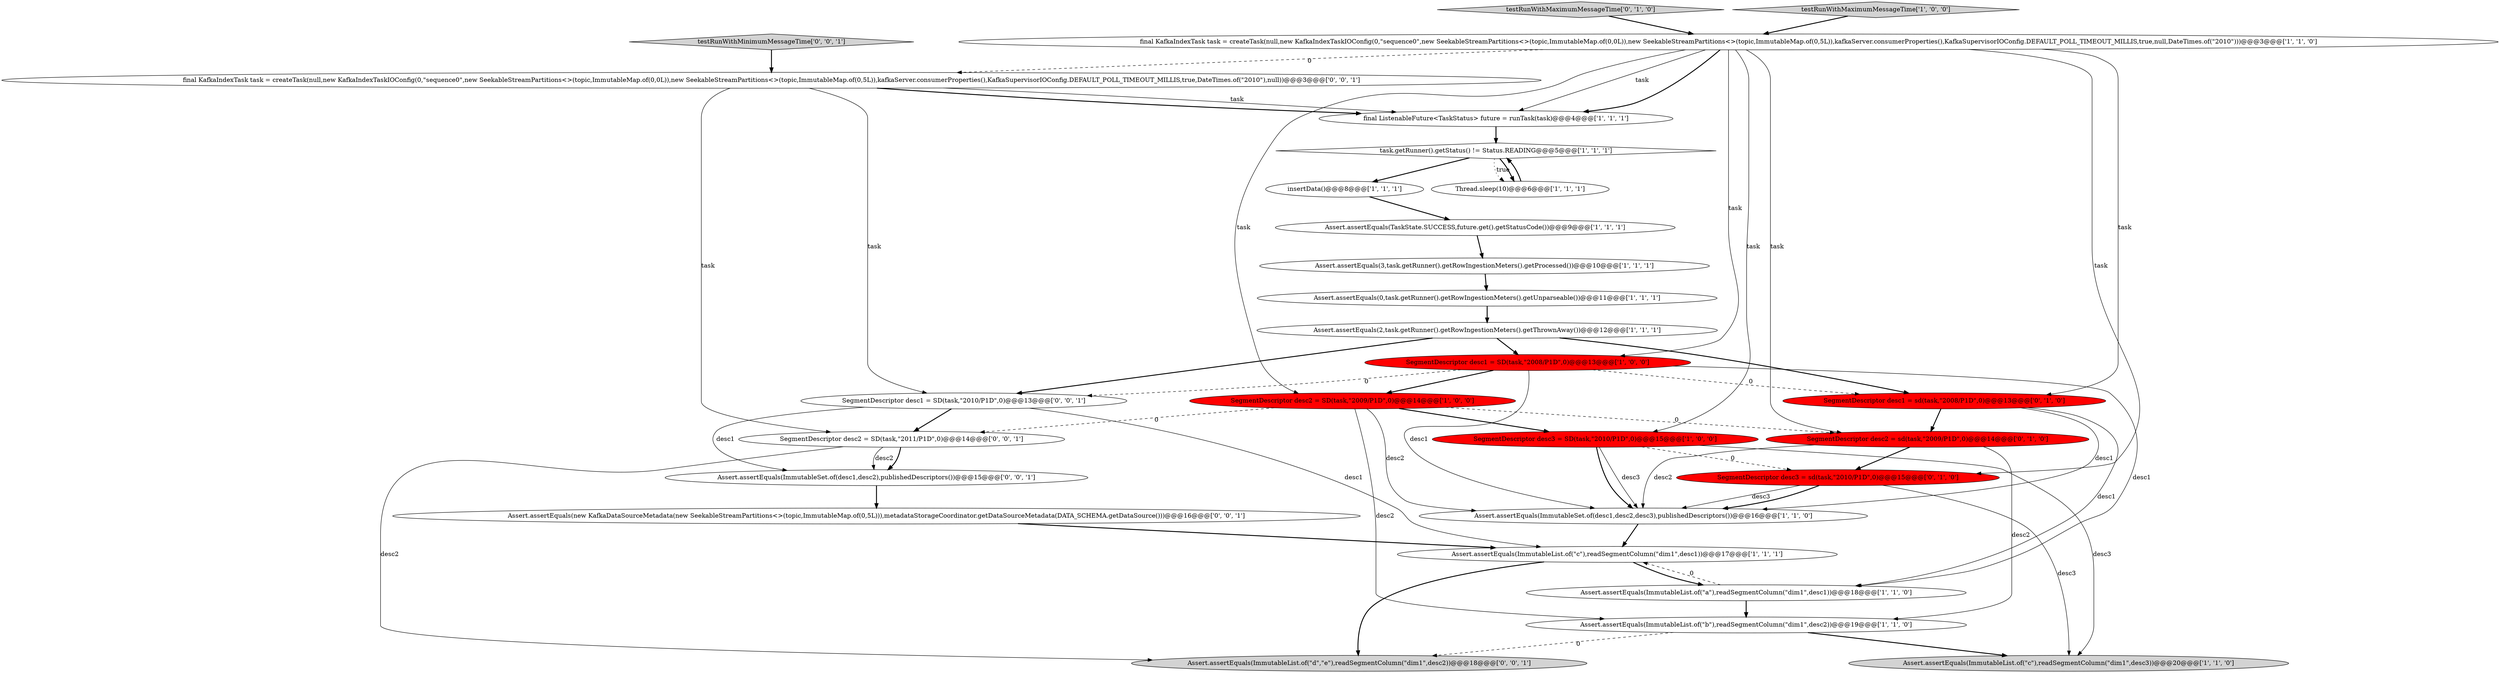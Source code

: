 digraph {
16 [style = filled, label = "Assert.assertEquals(ImmutableSet.of(desc1,desc2,desc3),publishedDescriptors())@@@16@@@['1', '1', '0']", fillcolor = white, shape = ellipse image = "AAA0AAABBB1BBB"];
23 [style = filled, label = "Assert.assertEquals(ImmutableSet.of(desc1,desc2),publishedDescriptors())@@@15@@@['0', '0', '1']", fillcolor = white, shape = ellipse image = "AAA0AAABBB3BBB"];
28 [style = filled, label = "SegmentDescriptor desc2 = SD(task,\"2011/P1D\",0)@@@14@@@['0', '0', '1']", fillcolor = white, shape = ellipse image = "AAA0AAABBB3BBB"];
12 [style = filled, label = "Assert.assertEquals(0,task.getRunner().getRowIngestionMeters().getUnparseable())@@@11@@@['1', '1', '1']", fillcolor = white, shape = ellipse image = "AAA0AAABBB1BBB"];
18 [style = filled, label = "SegmentDescriptor desc2 = sd(task,\"2009/P1D\",0)@@@14@@@['0', '1', '0']", fillcolor = red, shape = ellipse image = "AAA1AAABBB2BBB"];
10 [style = filled, label = "Assert.assertEquals(ImmutableList.of(\"b\"),readSegmentColumn(\"dim1\",desc2))@@@19@@@['1', '1', '0']", fillcolor = white, shape = ellipse image = "AAA0AAABBB1BBB"];
14 [style = filled, label = "task.getRunner().getStatus() != Status.READING@@@5@@@['1', '1', '1']", fillcolor = white, shape = diamond image = "AAA0AAABBB1BBB"];
21 [style = filled, label = "testRunWithMaximumMessageTime['0', '1', '0']", fillcolor = lightgray, shape = diamond image = "AAA0AAABBB2BBB"];
1 [style = filled, label = "Assert.assertEquals(ImmutableList.of(\"c\"),readSegmentColumn(\"dim1\",desc3))@@@20@@@['1', '1', '0']", fillcolor = lightgray, shape = ellipse image = "AAA0AAABBB1BBB"];
17 [style = filled, label = "Assert.assertEquals(3,task.getRunner().getRowIngestionMeters().getProcessed())@@@10@@@['1', '1', '1']", fillcolor = white, shape = ellipse image = "AAA0AAABBB1BBB"];
11 [style = filled, label = "SegmentDescriptor desc1 = SD(task,\"2008/P1D\",0)@@@13@@@['1', '0', '0']", fillcolor = red, shape = ellipse image = "AAA1AAABBB1BBB"];
13 [style = filled, label = "SegmentDescriptor desc3 = SD(task,\"2010/P1D\",0)@@@15@@@['1', '0', '0']", fillcolor = red, shape = ellipse image = "AAA1AAABBB1BBB"];
4 [style = filled, label = "Thread.sleep(10)@@@6@@@['1', '1', '1']", fillcolor = white, shape = ellipse image = "AAA0AAABBB1BBB"];
6 [style = filled, label = "testRunWithMaximumMessageTime['1', '0', '0']", fillcolor = lightgray, shape = diamond image = "AAA0AAABBB1BBB"];
22 [style = filled, label = "SegmentDescriptor desc1 = SD(task,\"2010/P1D\",0)@@@13@@@['0', '0', '1']", fillcolor = white, shape = ellipse image = "AAA0AAABBB3BBB"];
8 [style = filled, label = "Assert.assertEquals(TaskState.SUCCESS,future.get().getStatusCode())@@@9@@@['1', '1', '1']", fillcolor = white, shape = ellipse image = "AAA0AAABBB1BBB"];
20 [style = filled, label = "SegmentDescriptor desc1 = sd(task,\"2008/P1D\",0)@@@13@@@['0', '1', '0']", fillcolor = red, shape = ellipse image = "AAA1AAABBB2BBB"];
27 [style = filled, label = "testRunWithMinimumMessageTime['0', '0', '1']", fillcolor = lightgray, shape = diamond image = "AAA0AAABBB3BBB"];
2 [style = filled, label = "final KafkaIndexTask task = createTask(null,new KafkaIndexTaskIOConfig(0,\"sequence0\",new SeekableStreamPartitions<>(topic,ImmutableMap.of(0,0L)),new SeekableStreamPartitions<>(topic,ImmutableMap.of(0,5L)),kafkaServer.consumerProperties(),KafkaSupervisorIOConfig.DEFAULT_POLL_TIMEOUT_MILLIS,true,null,DateTimes.of(\"2010\")))@@@3@@@['1', '1', '0']", fillcolor = white, shape = ellipse image = "AAA0AAABBB1BBB"];
5 [style = filled, label = "insertData()@@@8@@@['1', '1', '1']", fillcolor = white, shape = ellipse image = "AAA0AAABBB1BBB"];
7 [style = filled, label = "Assert.assertEquals(ImmutableList.of(\"c\"),readSegmentColumn(\"dim1\",desc1))@@@17@@@['1', '1', '1']", fillcolor = white, shape = ellipse image = "AAA0AAABBB1BBB"];
3 [style = filled, label = "final ListenableFuture<TaskStatus> future = runTask(task)@@@4@@@['1', '1', '1']", fillcolor = white, shape = ellipse image = "AAA0AAABBB1BBB"];
19 [style = filled, label = "SegmentDescriptor desc3 = sd(task,\"2010/P1D\",0)@@@15@@@['0', '1', '0']", fillcolor = red, shape = ellipse image = "AAA1AAABBB2BBB"];
0 [style = filled, label = "Assert.assertEquals(ImmutableList.of(\"a\"),readSegmentColumn(\"dim1\",desc1))@@@18@@@['1', '1', '0']", fillcolor = white, shape = ellipse image = "AAA0AAABBB1BBB"];
9 [style = filled, label = "Assert.assertEquals(2,task.getRunner().getRowIngestionMeters().getThrownAway())@@@12@@@['1', '1', '1']", fillcolor = white, shape = ellipse image = "AAA0AAABBB1BBB"];
15 [style = filled, label = "SegmentDescriptor desc2 = SD(task,\"2009/P1D\",0)@@@14@@@['1', '0', '0']", fillcolor = red, shape = ellipse image = "AAA1AAABBB1BBB"];
24 [style = filled, label = "final KafkaIndexTask task = createTask(null,new KafkaIndexTaskIOConfig(0,\"sequence0\",new SeekableStreamPartitions<>(topic,ImmutableMap.of(0,0L)),new SeekableStreamPartitions<>(topic,ImmutableMap.of(0,5L)),kafkaServer.consumerProperties(),KafkaSupervisorIOConfig.DEFAULT_POLL_TIMEOUT_MILLIS,true,DateTimes.of(\"2010\"),null))@@@3@@@['0', '0', '1']", fillcolor = white, shape = ellipse image = "AAA0AAABBB3BBB"];
25 [style = filled, label = "Assert.assertEquals(new KafkaDataSourceMetadata(new SeekableStreamPartitions<>(topic,ImmutableMap.of(0,5L))),metadataStorageCoordinator.getDataSourceMetadata(DATA_SCHEMA.getDataSource()))@@@16@@@['0', '0', '1']", fillcolor = white, shape = ellipse image = "AAA0AAABBB3BBB"];
26 [style = filled, label = "Assert.assertEquals(ImmutableList.of(\"d\",\"e\"),readSegmentColumn(\"dim1\",desc2))@@@18@@@['0', '0', '1']", fillcolor = lightgray, shape = ellipse image = "AAA0AAABBB3BBB"];
24->28 [style = solid, label="task"];
28->26 [style = solid, label="desc2"];
9->22 [style = bold, label=""];
5->8 [style = bold, label=""];
2->13 [style = solid, label="task"];
13->1 [style = solid, label="desc3"];
2->20 [style = solid, label="task"];
18->16 [style = solid, label="desc2"];
24->3 [style = solid, label="task"];
4->14 [style = bold, label=""];
15->13 [style = bold, label=""];
13->16 [style = solid, label="desc3"];
9->11 [style = bold, label=""];
23->25 [style = bold, label=""];
11->20 [style = dashed, label="0"];
15->28 [style = dashed, label="0"];
2->18 [style = solid, label="task"];
2->3 [style = bold, label=""];
2->15 [style = solid, label="task"];
3->14 [style = bold, label=""];
14->5 [style = bold, label=""];
16->7 [style = bold, label=""];
18->19 [style = bold, label=""];
15->18 [style = dashed, label="0"];
11->22 [style = dashed, label="0"];
2->3 [style = solid, label="task"];
7->0 [style = bold, label=""];
9->20 [style = bold, label=""];
22->28 [style = bold, label=""];
20->0 [style = solid, label="desc1"];
22->23 [style = solid, label="desc1"];
13->19 [style = dashed, label="0"];
18->10 [style = solid, label="desc2"];
12->9 [style = bold, label=""];
11->0 [style = solid, label="desc1"];
25->7 [style = bold, label=""];
13->16 [style = bold, label=""];
19->16 [style = solid, label="desc3"];
11->15 [style = bold, label=""];
19->16 [style = bold, label=""];
21->2 [style = bold, label=""];
6->2 [style = bold, label=""];
7->26 [style = bold, label=""];
8->17 [style = bold, label=""];
20->18 [style = bold, label=""];
0->10 [style = bold, label=""];
17->12 [style = bold, label=""];
10->26 [style = dashed, label="0"];
11->16 [style = solid, label="desc1"];
28->23 [style = bold, label=""];
15->10 [style = solid, label="desc2"];
2->19 [style = solid, label="task"];
24->22 [style = solid, label="task"];
22->7 [style = solid, label="desc1"];
2->11 [style = solid, label="task"];
27->24 [style = bold, label=""];
2->24 [style = dashed, label="0"];
15->16 [style = solid, label="desc2"];
14->4 [style = dotted, label="true"];
10->1 [style = bold, label=""];
0->7 [style = dashed, label="0"];
28->23 [style = solid, label="desc2"];
20->16 [style = solid, label="desc1"];
24->3 [style = bold, label=""];
19->1 [style = solid, label="desc3"];
14->4 [style = bold, label=""];
}
